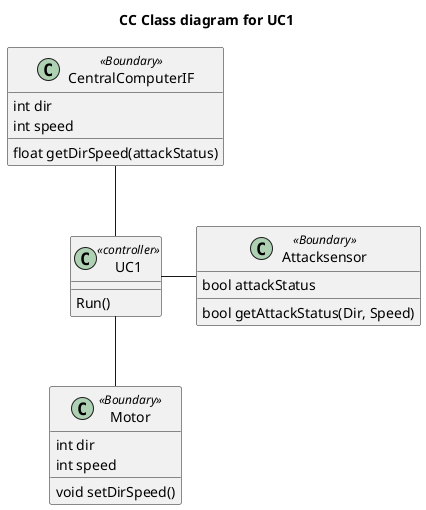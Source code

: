 @startuml
title CC Class diagram for UC1


class UC1 <<controller>>{
    Run()
}

class Attacksensor<<Boundary>>{
    bool attackStatus
    bool getAttackStatus(Dir, Speed) 
}

class Motor <<Boundary>>{
    int dir
    int speed
    void setDirSpeed()
}
class CentralComputerIF <<Boundary>>{
    int dir
    int speed
    float getDirSpeed(attackStatus)
}

CentralComputerIF -- UC1
UC1 -- Motor
UC1 - Attacksensor

@enduml
